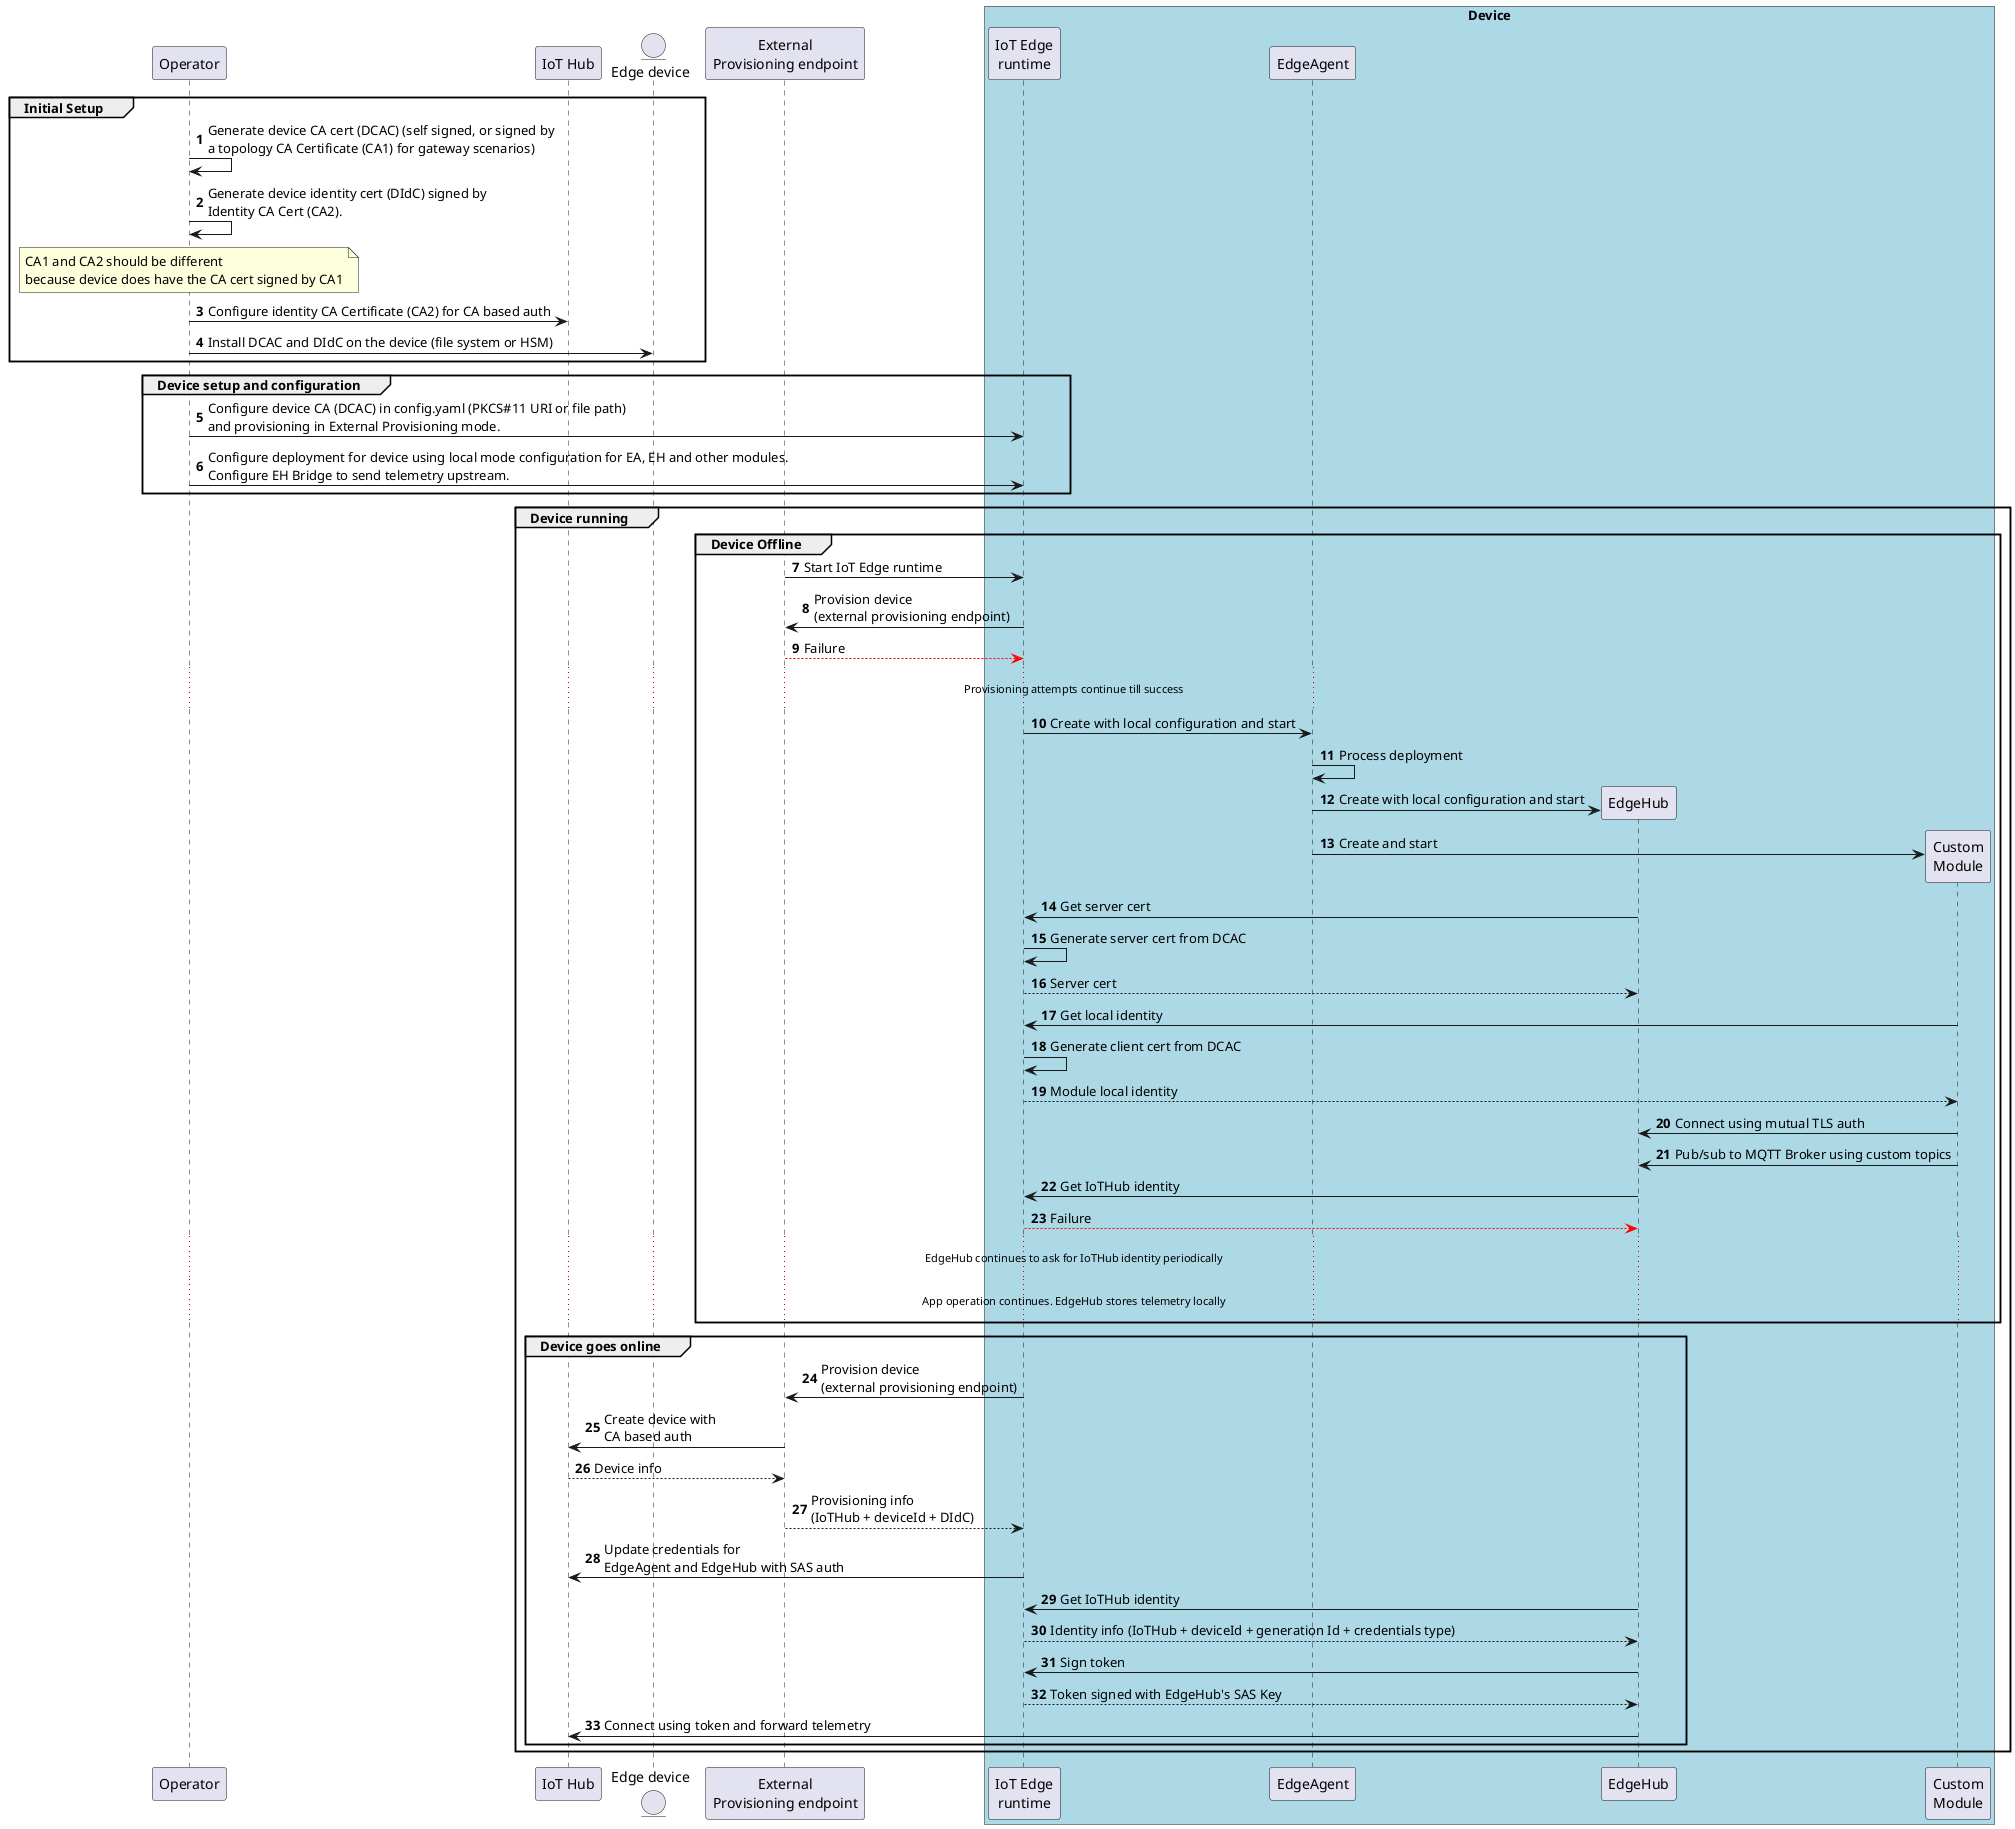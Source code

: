 @startuml
participant "Operator" as oem
participant "IoT Hub" as ih
entity "Edge device" as device
participant "External\nProvisioning endpoint" as ae

box "Device" #LightBlue 
participant "IoT Edge\nruntime" as ie
participant "EdgeAgent" as ea
participant "EdgeHub" as eh
participant "Custom\nModule" as cm
end box 

autonumber 
group Initial Setup 
oem->oem : Generate device CA cert (DCAC) (self signed, or signed by\na topology CA Certificate (CA1) for gateway scenarios)
oem->oem : Generate device identity cert (DIdC) signed by\nIdentity CA Cert (CA2).
note over oem: CA1 and CA2 should be different\nbecause device does have the CA cert signed by CA1
oem->ih : Configure identity CA Certificate (CA2) for CA based auth 
oem->device : Install DCAC and DIdC on the device (file system or HSM) 
end 

group Device setup and configuration
oem->ie : Configure device CA (DCAC) in config.yaml (PKCS#11 URI or file path)\nand provisioning in External Provisioning mode. 
oem->ie : Configure deployment for device using local mode configuration for EA, EH and other modules.\nConfigure EH Bridge to send telemetry upstream.
end 

group Device running
group Device Offline

ae -> ie : Start IoT Edge runtime

ie -> ae : Provision device\n(external provisioning endpoint)
ae -[#red]-> ie : Failure
... Provisioning attempts continue till success ... 

ie -> ea ** : Create with local configuration and start
ea -> ea : Process deployment

ea -> eh ** : Create with local configuration and start
ea -> cm ** : Create and start

eh -> ie : Get server cert
ie -> ie : Generate server cert from DCAC
ie --> eh: Server cert

cm -> ie : Get local identity
ie -> ie : Generate client cert from DCAC
ie --> cm: Module local identity

cm -> eh : Connect using mutual TLS auth
cm -> eh : Pub/sub to MQTT Broker using custom topics

eh -> ie : Get IoTHub identity
ie -[#red]-> eh : Failure
... EdgeHub continues to ask for IoTHub identity periodically ... 

... App operation continues. EdgeHub stores telemetry locally ... 
end 

group Device goes online
ie -> ae : Provision device\n(external provisioning endpoint)
ae -> ih : Create device with\nCA based auth
return Device info
ae --> ie: Provisioning info\n(IoTHub + deviceId + DIdC)

ie -> ih : Update credentials for\nEdgeAgent and EdgeHub with SAS auth

eh -> ie : Get IoTHub identity
return Identity info (IoTHub + deviceId + generation Id + credentials type)
eh -> ie : Sign token 
return Token signed with EdgeHub's SAS Key
eh -> ih : Connect using token and forward telemetry
end
end
@enduml